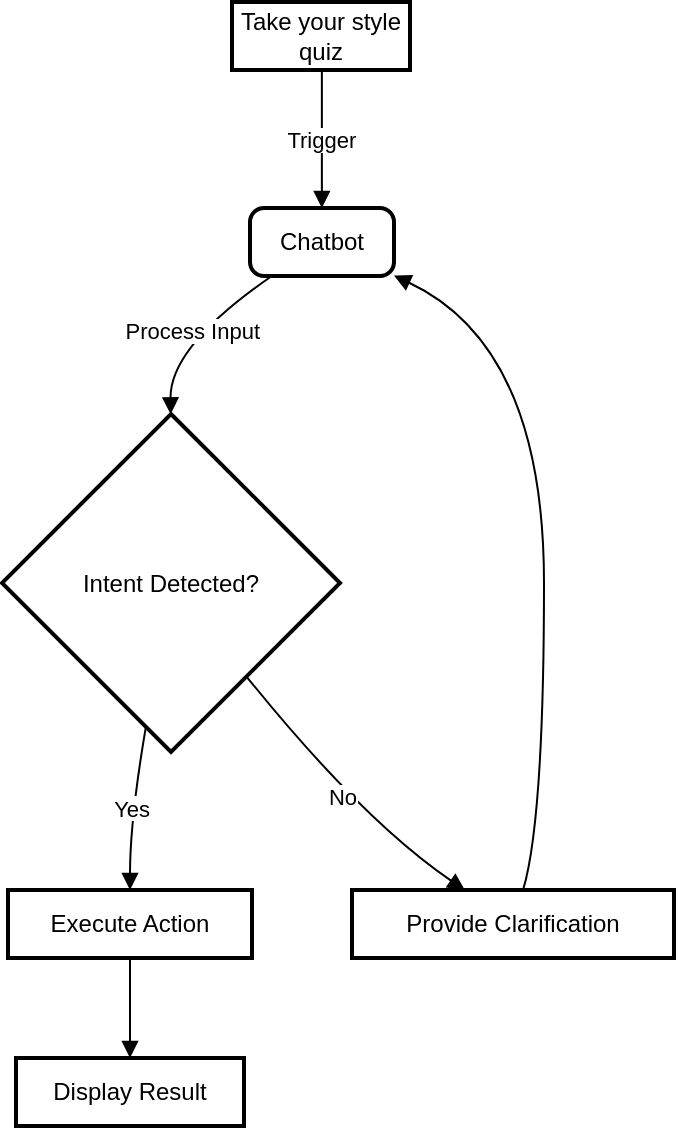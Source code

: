 <mxfile version="21.2.1" type="github">
  <diagram name="Page-1" id="GyhTvYxpTi9NaX24lL62">
    <mxGraphModel dx="1781" dy="1743" grid="1" gridSize="10" guides="1" tooltips="1" connect="1" arrows="1" fold="1" page="1" pageScale="1" pageWidth="827" pageHeight="1169" math="0" shadow="0">
      <root>
        <mxCell id="0" />
        <mxCell id="1" parent="0" />
        <mxCell id="2" value="Take your style quiz" style="whiteSpace=wrap;strokeWidth=2;" parent="1" vertex="1">
          <mxGeometry x="115" width="89" height="34" as="geometry" />
        </mxCell>
        <mxCell id="3" value="Chatbot" style="rounded=1;absoluteArcSize=1;arcSize=14;whiteSpace=wrap;strokeWidth=2;" parent="1" vertex="1">
          <mxGeometry x="124" y="103" width="72" height="34" as="geometry" />
        </mxCell>
        <mxCell id="4" value="Intent Detected?" style="rhombus;strokeWidth=2;whiteSpace=wrap;" parent="1" vertex="1">
          <mxGeometry y="206" width="169" height="169" as="geometry" />
        </mxCell>
        <mxCell id="5" value="Execute Action" style="whiteSpace=wrap;strokeWidth=2;" parent="1" vertex="1">
          <mxGeometry x="3" y="444" width="122" height="34" as="geometry" />
        </mxCell>
        <mxCell id="6" value="Provide Clarification" style="whiteSpace=wrap;strokeWidth=2;" parent="1" vertex="1">
          <mxGeometry x="175" y="444" width="161" height="34" as="geometry" />
        </mxCell>
        <mxCell id="7" value="Display Result" style="whiteSpace=wrap;strokeWidth=2;" parent="1" vertex="1">
          <mxGeometry x="7" y="528" width="114" height="34" as="geometry" />
        </mxCell>
        <mxCell id="8" value="Trigger" style="curved=1;startArrow=none;endArrow=block;exitX=0.505;exitY=1;entryX=0.499;entryY=0;" parent="1" source="2" target="3" edge="1">
          <mxGeometry relative="1" as="geometry">
            <Array as="points" />
          </mxGeometry>
        </mxCell>
        <mxCell id="9" value="Process Input" style="curved=1;startArrow=none;endArrow=block;exitX=0.152;exitY=1;entryX=0.499;entryY=0;" parent="1" source="3" target="4" edge="1">
          <mxGeometry relative="1" as="geometry">
            <Array as="points">
              <mxPoint x="84" y="172" />
            </Array>
          </mxGeometry>
        </mxCell>
        <mxCell id="10" value="Yes" style="curved=1;startArrow=none;endArrow=block;exitX=0.413;exitY=0.998;entryX=0.5;entryY=-0.011;" parent="1" source="4" target="5" edge="1">
          <mxGeometry relative="1" as="geometry">
            <Array as="points">
              <mxPoint x="64" y="409" />
            </Array>
          </mxGeometry>
        </mxCell>
        <mxCell id="11" value="No" style="curved=1;startArrow=none;endArrow=block;exitX=0.902;exitY=0.998;entryX=0.347;entryY=-0.011;" parent="1" source="4" target="6" edge="1">
          <mxGeometry relative="1" as="geometry">
            <Array as="points">
              <mxPoint x="180" y="409" />
            </Array>
          </mxGeometry>
        </mxCell>
        <mxCell id="12" value="" style="curved=1;startArrow=none;endArrow=block;exitX=0.5;exitY=0.989;entryX=0.5;entryY=-0.011;" parent="1" source="5" target="7" edge="1">
          <mxGeometry relative="1" as="geometry">
            <Array as="points" />
          </mxGeometry>
        </mxCell>
        <mxCell id="13" value="" style="curved=1;startArrow=none;endArrow=block;exitX=0.532;exitY=-0.011;entryX=0.998;entryY=0.992;" parent="1" source="6" target="3" edge="1">
          <mxGeometry relative="1" as="geometry">
            <Array as="points">
              <mxPoint x="271" y="409" />
              <mxPoint x="271" y="172" />
            </Array>
          </mxGeometry>
        </mxCell>
      </root>
    </mxGraphModel>
  </diagram>
</mxfile>
